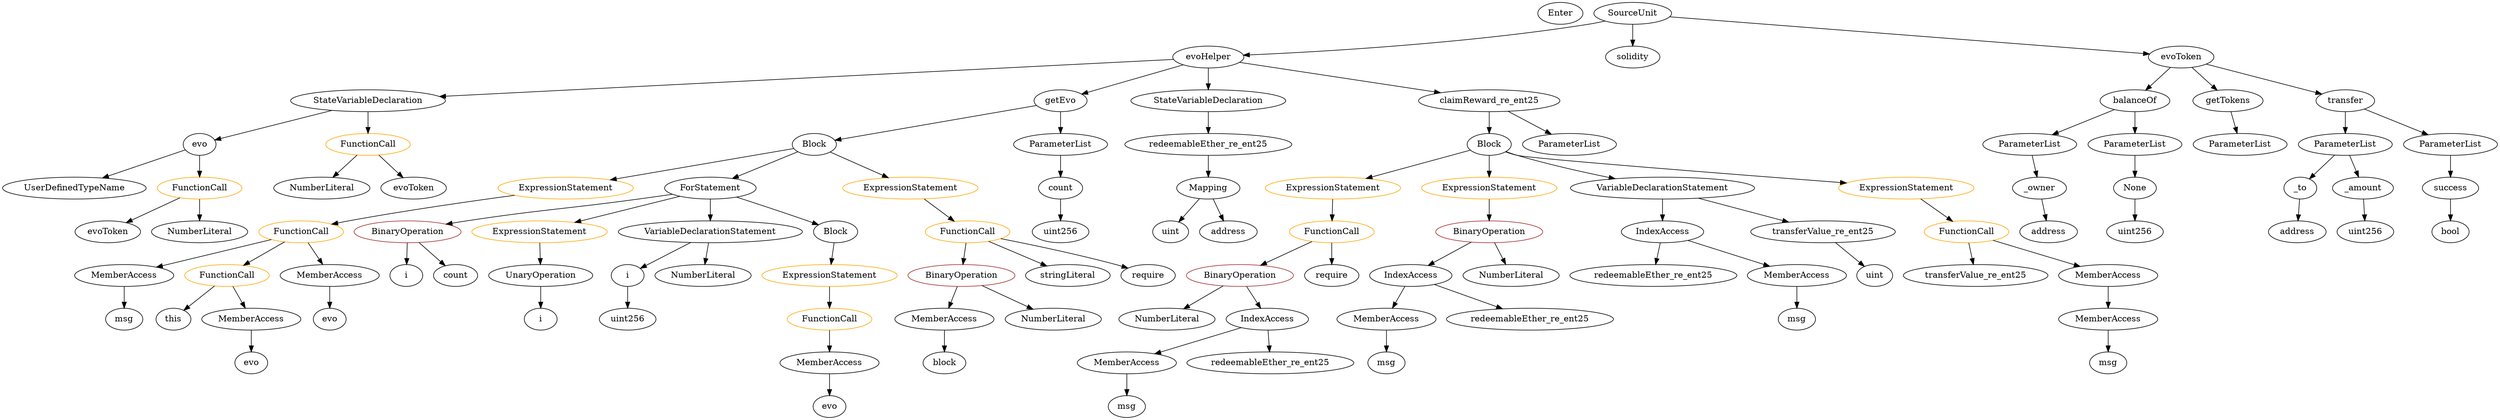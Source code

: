 strict digraph {
	graph [bb="0,0,3403.5,684"];
	node [label="\N"];
	Enter	[height=0.5,
		pos="2153,666",
		width=0.83628];
	IndexAccess_Unnamed_2	[color=black,
		height=0.5,
		label=IndexAccess,
		pos="1928,234",
		width=1.6402];
	MemberAccess_Unnamed_9	[color=black,
		height=0.5,
		label=MemberAccess,
		pos="1899,162",
		width=1.9174];
	IndexAccess_Unnamed_2 -> MemberAccess_Unnamed_9	[pos="e,1906.1,180.1 1920.8,215.7 1917.7,208.15 1913.9,199.12 1910.4,190.68"];
	Identifier_redeemableEther_re_ent25_2	[color=black,
		height=0.5,
		label=redeemableEther_re_ent25,
		pos="2095,162",
		width=3.0263];
	IndexAccess_Unnamed_2 -> Identifier_redeemableEther_re_ent25_2	[pos="e,2056.3,179.23 1961.8,218.83 1985.9,208.71 2018.8,194.94 2045.8,183.6"];
	VariableDeclaration_i	[color=black,
		height=0.5,
		label=i,
		pos="853.97,234",
		width=0.75];
	ElementaryTypeName_uint256_3	[color=black,
		height=0.5,
		label=uint256,
		pos="853.97,162",
		width=1.0442];
	VariableDeclaration_i -> ElementaryTypeName_uint256_3	[pos="e,853.97,180.1 853.97,215.7 853.97,208.41 853.97,199.73 853.97,191.54"];
	ElementaryTypeName_uint_1	[color=black,
		height=0.5,
		label=uint,
		pos="2569,234",
		width=0.75];
	ContractDefinition_evoHelper	[color=black,
		height=0.5,
		label=evoHelper,
		pos="1667,594",
		width=1.3491];
	StateVariableDeclaration_Unnamed	[color=black,
		height=0.5,
		label=StateVariableDeclaration,
		pos="501.97,522",
		width=2.8184];
	ContractDefinition_evoHelper -> StateVariableDeclaration_Unnamed	[pos="e,596.85,528.7 1619.1,590.13 1446.4,579.75 852.51,544.06 608.21,529.38"];
	FunctionDefinition_getEvo	[color=black,
		height=0.5,
		label=getEvo,
		pos="1450,522",
		width=1.0165];
	ContractDefinition_evoHelper -> FunctionDefinition_getEvo	[pos="e,1479.9,532.66 1631.1,581.44 1592.5,568.98 1531.2,549.19 1490.7,536.15"];
	StateVariableDeclaration_Unnamed_1	[color=black,
		height=0.5,
		label=StateVariableDeclaration,
		pos="1667,522",
		width=2.8184];
	ContractDefinition_evoHelper -> StateVariableDeclaration_Unnamed_1	[pos="e,1667,540.1 1667,575.7 1667,568.41 1667,559.73 1667,551.54"];
	FunctionDefinition_claimReward_re_ent25	[color=black,
		height=0.5,
		label=claimReward_re_ent25,
		pos="2040,522",
		width=2.6659];
	ContractDefinition_evoHelper -> FunctionDefinition_claimReward_re_ent25	[pos="e,1973.9,535.4 1709.8,584.97 1771.4,573.4 1886.2,551.86 1962.9,537.47"];
	SourceUnit_Unnamed	[color=black,
		height=0.5,
		label=SourceUnit,
		pos="2254,666",
		width=1.46];
	SourceUnit_Unnamed -> ContractDefinition_evoHelper	[pos="e,1715.1,597.17 2215.5,653.38 2207.8,651.35 2199.7,649.43 2192,648 2024.9,616.9 1824.4,603.04 1726.5,597.77"];
	PragmaDirective_solidity	[color=black,
		height=0.5,
		label=solidity,
		pos="2254,594",
		width=1.0442];
	SourceUnit_Unnamed -> PragmaDirective_solidity	[pos="e,2254,612.1 2254,647.7 2254,640.41 2254,631.73 2254,623.54"];
	ContractDefinition_evoToken	[color=black,
		height=0.5,
		label=evoToken,
		pos="2983,594",
		width=1.3353];
	SourceUnit_Unnamed -> ContractDefinition_evoToken	[pos="e,2936.8,599.43 2304.1,660.19 2435,647.62 2786.9,613.83 2925.6,600.51"];
	BinaryOperation_Unnamed_1	[color=brown,
		height=0.5,
		label=BinaryOperation,
		pos="559.97,306",
		width=1.9867];
	Identifier_i	[color=black,
		height=0.5,
		label=i,
		pos="540.97,234",
		width=0.75];
	BinaryOperation_Unnamed_1 -> Identifier_i	[pos="e,545.61,252.1 555.27,287.7 553.25,280.24 550.83,271.32 548.56,262.97"];
	Identifier_count	[color=black,
		height=0.5,
		label=count,
		pos="617.97,234",
		width=0.87786];
	BinaryOperation_Unnamed_1 -> Identifier_count	[pos="e,604.85,250.83 574.01,288.05 581.12,279.47 589.89,268.89 597.72,259.44"];
	Identifier_evo	[color=black,
		height=0.5,
		label=evo,
		pos="1133,18",
		width=0.75];
	IndexAccess_Unnamed_1	[color=black,
		height=0.5,
		label=IndexAccess,
		pos="2272,306",
		width=1.6402];
	Identifier_redeemableEther_re_ent25_1	[color=black,
		height=0.5,
		label=redeemableEther_re_ent25,
		pos="2259,234",
		width=3.0263];
	IndexAccess_Unnamed_1 -> Identifier_redeemableEther_re_ent25_1	[pos="e,2262.1,252.1 2268.8,287.7 2267.4,280.32 2265.8,271.52 2264.2,263.25"];
	MemberAccess_Unnamed_6	[color=black,
		height=0.5,
		label=MemberAccess,
		pos="2455,234",
		width=1.9174];
	IndexAccess_Unnamed_1 -> MemberAccess_Unnamed_6	[pos="e,2417.1,249.47 2307.7,291.34 2335.9,280.55 2375.5,265.4 2406.5,253.52"];
	ExpressionStatement_Unnamed_4	[color=orange,
		height=0.5,
		label=ExpressionStatement,
		pos="1834,378",
		width=2.458];
	FunctionCall_Unnamed_6	[color=orange,
		height=0.5,
		label=FunctionCall,
		pos="1815,306",
		width=1.6125];
	ExpressionStatement_Unnamed_4 -> FunctionCall_Unnamed_6	[pos="e,1819.6,324.1 1829.3,359.7 1827.2,352.24 1824.8,343.32 1822.6,334.97"];
	Parameter_None	[color=black,
		height=0.5,
		label=None,
		pos="2919,378",
		width=0.85014];
	ElementaryTypeName_uint256	[color=black,
		height=0.5,
		label=uint256,
		pos="2919,306",
		width=1.0442];
	Parameter_None -> ElementaryTypeName_uint256	[pos="e,2919,324.1 2919,359.7 2919,352.41 2919,343.73 2919,335.54"];
	BinaryOperation_Unnamed	[color=brown,
		height=0.5,
		label=BinaryOperation,
		pos="1311,234",
		width=1.9867];
	MemberAccess_Unnamed	[color=black,
		height=0.5,
		label=MemberAccess,
		pos="1293,162",
		width=1.9174];
	BinaryOperation_Unnamed -> MemberAccess_Unnamed	[pos="e,1297.4,180.1 1306.5,215.7 1304.6,208.32 1302.4,199.52 1300.2,191.25"];
	NumberLiteral_Unnamed_2	[color=black,
		height=0.5,
		label=NumberLiteral,
		pos="1444,162",
		width=1.765];
	BinaryOperation_Unnamed -> NumberLiteral_Unnamed_2	[pos="e,1414.7,178.42 1340.8,217.29 1359.7,207.36 1384.3,194.41 1404.7,183.66"];
	BinaryOperation_Unnamed_2	[color=brown,
		height=0.5,
		label=BinaryOperation,
		pos="1689,234",
		width=1.9867];
	NumberLiteral_Unnamed_4	[color=black,
		height=0.5,
		label=NumberLiteral,
		pos="1596,162",
		width=1.765];
	BinaryOperation_Unnamed_2 -> NumberLiteral_Unnamed_4	[pos="e,1617.5,179.23 1666.9,216.41 1654.9,207.37 1639.9,196.03 1626.7,186.13"];
	IndexAccess_Unnamed	[color=black,
		height=0.5,
		label=IndexAccess,
		pos="1737,162",
		width=1.6402];
	BinaryOperation_Unnamed_2 -> IndexAccess_Unnamed	[pos="e,1725.5,179.79 1700.6,216.05 1706.1,207.97 1712.9,198.12 1719.1,189.11"];
	Identifier_this	[color=black,
		height=0.5,
		label=this,
		pos="201.97,162",
		width=0.75];
	VariableDeclaration_redeemableEther_re_ent25	[color=black,
		height=0.5,
		label=redeemableEther_re_ent25,
		pos="1667,450",
		width=3.0263];
	Mapping_Unnamed	[color=black,
		height=0.5,
		label=Mapping,
		pos="1667,378",
		width=1.2105];
	VariableDeclaration_redeemableEther_re_ent25 -> Mapping_Unnamed	[pos="e,1667,396.1 1667,431.7 1667,424.41 1667,415.73 1667,407.54"];
	MemberAccess_Unnamed_5	[color=black,
		height=0.5,
		label=MemberAccess,
		pos="1545,90",
		width=1.9174];
	Identifier_msg_1	[color=black,
		height=0.5,
		label=msg,
		pos="1545,18",
		width=0.75];
	MemberAccess_Unnamed_5 -> Identifier_msg_1	[pos="e,1545,36.104 1545,71.697 1545,64.407 1545,55.726 1545,47.536"];
	Identifier_msg_2	[color=black,
		height=0.5,
		label=msg,
		pos="2455,162",
		width=0.75];
	ExpressionStatement_Unnamed_1	[color=orange,
		height=0.5,
		label=ExpressionStatement,
		pos="737.97,306",
		width=2.458];
	UnaryOperation_Unnamed	[color=black,
		height=0.5,
		label=UnaryOperation,
		pos="737.97,234",
		width=1.9452];
	ExpressionStatement_Unnamed_1 -> UnaryOperation_Unnamed	[pos="e,737.97,252.1 737.97,287.7 737.97,280.41 737.97,271.73 737.97,263.54"];
	Identifier_evoToken	[color=black,
		height=0.5,
		label=evoToken,
		pos="141.97,306",
		width=1.3353];
	ElementaryTypeName_uint	[color=black,
		height=0.5,
		label=uint,
		pos="1603,306",
		width=0.75];
	Mapping_Unnamed -> ElementaryTypeName_uint	[pos="e,1616.4,321.72 1652.1,360.76 1643.8,351.64 1633.2,340.11 1624.1,330.06"];
	ElementaryTypeName_address_2	[color=black,
		height=0.5,
		label=address,
		pos="1688,306",
		width=1.0996];
	Mapping_Unnamed -> ElementaryTypeName_address_2	[pos="e,1682.8,324.1 1672.2,359.7 1674.4,352.24 1677.1,343.32 1679.6,334.97"];
	VariableDeclaration_evo	[color=black,
		height=0.5,
		label=evo,
		pos="271.97,450",
		width=0.75];
	StateVariableDeclaration_Unnamed -> VariableDeclaration_evo	[pos="e,296.42,458.44 452.35,505.9 408.6,492.58 345.94,473.51 307.17,461.71"];
	FunctionCall_Unnamed_1	[color=orange,
		height=0.5,
		label=FunctionCall,
		pos="501.97,450",
		width=1.6125];
	StateVariableDeclaration_Unnamed -> FunctionCall_Unnamed_1	[pos="e,501.97,468.1 501.97,503.7 501.97,496.41 501.97,487.73 501.97,479.54"];
	Block_Unnamed	[color=black,
		height=0.5,
		label=Block,
		pos="1100,450",
		width=0.90558];
	FunctionDefinition_getEvo -> Block_Unnamed	[pos="e,1130.4,457.09 1416.4,514.29 1352.1,501.42 1211.5,473.31 1141.4,459.29"];
	ParameterList_Unnamed_5	[color=black,
		height=0.5,
		label=ParameterList,
		pos="1450,450",
		width=1.7095];
	FunctionDefinition_getEvo -> ParameterList_Unnamed_5	[pos="e,1450,468.1 1450,503.7 1450,496.41 1450,487.73 1450,479.54"];
	Identifier_block	[color=black,
		height=0.5,
		label=block,
		pos="1293,90",
		width=0.87786];
	MemberAccess_Unnamed -> Identifier_block	[pos="e,1293,108.1 1293,143.7 1293,136.41 1293,127.73 1293,119.54"];
	ParameterList_Unnamed_3	[color=black,
		height=0.5,
		label=ParameterList,
		pos="3201,450",
		width=1.7095];
	Parameter__to	[color=black,
		height=0.5,
		label=_to,
		pos="3130,378",
		width=0.75];
	ParameterList_Unnamed_3 -> Parameter__to	[pos="e,3144.7,393.57 3184.1,432.41 3174.8,423.19 3163,411.58 3152.8,401.54"];
	Parameter__amount	[color=black,
		height=0.5,
		label=_amount,
		pos="3221,378",
		width=1.1967];
	ParameterList_Unnamed_3 -> Parameter__amount	[pos="e,3216.1,396.1 3205.9,431.7 3208,424.24 3210.6,415.32 3213,406.97"];
	Identifier_evo_2	[color=black,
		height=0.5,
		label=evo,
		pos="315.97,90",
		width=0.75];
	ElementaryTypeName_uint256_1	[color=black,
		height=0.5,
		label=uint256,
		pos="3223,306",
		width=1.0442];
	ExpressionStatement_Unnamed_3	[color=orange,
		height=0.5,
		label=ExpressionStatement,
		pos="771.97,378",
		width=2.458];
	Block_Unnamed -> ExpressionStatement_Unnamed_3	[pos="e,831.32,391.67 1069.7,442.54 1018.4,431.58 912.94,409.09 842.34,394.02"];
	ForStatement_Unnamed	[color=black,
		height=0.5,
		label=ForStatement,
		pos="963.97,378",
		width=1.6818];
	Block_Unnamed -> ForStatement_Unnamed	[pos="e,993.2,394.04 1076.6,436.97 1056.5,426.62 1027,411.46 1003.3,399.25"];
	ExpressionStatement_Unnamed	[color=orange,
		height=0.5,
		label=ExpressionStatement,
		pos="1235,378",
		width=2.458];
	Block_Unnamed -> ExpressionStatement_Unnamed	[pos="e,1203.7,395.2 1123.2,436.97 1142.5,426.92 1170.6,412.36 1193.8,400.34"];
	FunctionDefinition_balanceOf	[color=black,
		height=0.5,
		label=balanceOf,
		pos="2919,522",
		width=1.3491];
	ParameterList_Unnamed_1	[color=black,
		height=0.5,
		label=ParameterList,
		pos="2778,450",
		width=1.7095];
	FunctionDefinition_balanceOf -> ParameterList_Unnamed_1	[pos="e,2808.1,465.94 2890.8,507 2870,496.69 2841.5,482.52 2818.3,471.02"];
	ParameterList_Unnamed_2	[color=black,
		height=0.5,
		label=ParameterList,
		pos="2919,450",
		width=1.7095];
	FunctionDefinition_balanceOf -> ParameterList_Unnamed_2	[pos="e,2919,468.1 2919,503.7 2919,496.41 2919,487.73 2919,479.54"];
	FunctionDefinition_getTokens	[color=black,
		height=0.5,
		label=getTokens,
		pos="3048,522",
		width=1.3769];
	ParameterList_Unnamed	[color=black,
		height=0.5,
		label=ParameterList,
		pos="3060,450",
		width=1.7095];
	FunctionDefinition_getTokens -> ParameterList_Unnamed	[pos="e,3057,468.1 3050.9,503.7 3052.2,496.32 3053.7,487.52 3055.1,479.25"];
	MemberAccess_Unnamed_6 -> Identifier_msg_2	[pos="e,2455,180.1 2455,215.7 2455,208.41 2455,199.73 2455,191.54"];
	IndexAccess_Unnamed -> MemberAccess_Unnamed_5	[pos="e,1584,105.24 1700.4,147.67 1670.5,136.76 1627.9,121.23 1594.8,109.18"];
	Identifier_redeemableEther_re_ent25	[color=black,
		height=0.5,
		label=redeemableEther_re_ent25,
		pos="1741,90",
		width=3.0263];
	IndexAccess_Unnamed -> Identifier_redeemableEther_re_ent25	[pos="e,1740,108.1 1738,143.7 1738.4,136.41 1738.9,127.73 1739.3,119.54"];
	ExpressionStatement_Unnamed_6	[color=orange,
		height=0.5,
		label=ExpressionStatement,
		pos="2040,378",
		width=2.458];
	BinaryOperation_Unnamed_3	[color=brown,
		height=0.5,
		label=BinaryOperation,
		pos="2040,306",
		width=1.9867];
	ExpressionStatement_Unnamed_6 -> BinaryOperation_Unnamed_3	[pos="e,2040,324.1 2040,359.7 2040,352.41 2040,343.73 2040,335.54"];
	FunctionCall_Unnamed_2	[color=orange,
		height=0.5,
		label=FunctionCall,
		pos="1322,306",
		width=1.6125];
	FunctionCall_Unnamed_2 -> BinaryOperation_Unnamed	[pos="e,1313.7,252.1 1319.3,287.7 1318.1,280.32 1316.7,271.52 1315.4,263.25"];
	stringLiteral_Unnamed	[color=black,
		height=0.5,
		label=stringLiteral,
		pos="1455,234",
		width=1.5016];
	FunctionCall_Unnamed_2 -> stringLiteral_Unnamed	[pos="e,1426.9,249.75 1350.5,289.98 1369.9,279.76 1395.8,266.13 1417,254.99"];
	Identifier_require	[color=black,
		height=0.5,
		label=require,
		pos="1563,234",
		width=1.0026];
	FunctionCall_Unnamed_2 -> Identifier_require	[pos="e,1535.5,245.86 1366.7,294.22 1406.7,284.28 1466.7,268.59 1518,252 1520.2,251.28 1522.5,250.51 1524.8,249.71"];
	Block_Unnamed_2	[color=black,
		height=0.5,
		label=Block,
		pos="2040,450",
		width=0.90558];
	Block_Unnamed_2 -> ExpressionStatement_Unnamed_4	[pos="e,1878,393.97 2012.6,439.7 1981.1,429.01 1928.6,411.17 1888.7,397.59"];
	Block_Unnamed_2 -> ExpressionStatement_Unnamed_6	[pos="e,2040,396.1 2040,431.7 2040,424.41 2040,415.73 2040,407.54"];
	VariableDeclarationStatement_Unnamed_1	[color=black,
		height=0.5,
		label=VariableDeclarationStatement,
		pos="2272,378",
		width=3.3174];
	Block_Unnamed_2 -> VariableDeclarationStatement_Unnamed_1	[pos="e,2211.2,393.84 2064.9,438.08 2070.2,435.94 2075.7,433.81 2081,432 2119.9,418.59 2164.1,406.14 2200.2,396.68"];
	ExpressionStatement_Unnamed_5	[color=orange,
		height=0.5,
		label=ExpressionStatement,
		pos="2611,378",
		width=2.458];
	Block_Unnamed_2 -> ExpressionStatement_Unnamed_5	[pos="e,2530.3,385.75 2064.3,437.55 2069.7,435.4 2075.4,433.39 2081,432 2122.3,421.61 2378.7,398.72 2519.2,386.71"];
	VariableDeclarationStatement_Unnamed	[color=black,
		height=0.5,
		label=VariableDeclarationStatement,
		pos="963.97,306",
		width=3.3174];
	VariableDeclarationStatement_Unnamed -> VariableDeclaration_i	[pos="e,873.11,247.18 937.34,288.05 920.76,277.5 899.44,263.93 882.51,253.16"];
	NumberLiteral_Unnamed_3	[color=black,
		height=0.5,
		label=NumberLiteral,
		pos="962.97,234",
		width=1.765];
	VariableDeclarationStatement_Unnamed -> NumberLiteral_Unnamed_3	[pos="e,963.21,252.1 963.72,287.7 963.62,280.41 963.49,271.73 963.38,263.54"];
	MemberAccess_Unnamed_4	[color=black,
		height=0.5,
		label=MemberAccess,
		pos="315.97,162",
		width=1.9174];
	MemberAccess_Unnamed_4 -> Identifier_evo_2	[pos="e,315.97,108.1 315.97,143.7 315.97,136.41 315.97,127.73 315.97,119.54"];
	Identifier_msg_4	[color=black,
		height=0.5,
		label=msg,
		pos="1899,90",
		width=0.75];
	MemberAccess_Unnamed_9 -> Identifier_msg_4	[pos="e,1899,108.1 1899,143.7 1899,136.41 1899,127.73 1899,119.54"];
	ExpressionStatement_Unnamed_2	[color=orange,
		height=0.5,
		label=ExpressionStatement,
		pos="1133,234",
		width=2.458];
	FunctionCall_Unnamed_3	[color=orange,
		height=0.5,
		label=FunctionCall,
		pos="1133,162",
		width=1.6125];
	ExpressionStatement_Unnamed_2 -> FunctionCall_Unnamed_3	[pos="e,1133,180.1 1133,215.7 1133,208.41 1133,199.73 1133,191.54"];
	ElementaryTypeName_address_1	[color=black,
		height=0.5,
		label=address,
		pos="3128,306",
		width=1.0996];
	Parameter__to -> ElementaryTypeName_address_1	[pos="e,3128.5,324.1 3129.5,359.7 3129.3,352.41 3129,343.73 3128.8,335.54"];
	NumberLiteral_Unnamed_5	[color=black,
		height=0.5,
		label=NumberLiteral,
		pos="2069,234",
		width=1.765];
	Identifier_evo_1	[color=black,
		height=0.5,
		label=evo,
		pos="429.97,162",
		width=0.75];
	MemberAccess_Unnamed_3	[color=black,
		height=0.5,
		label=MemberAccess,
		pos="134.97,234",
		width=1.9174];
	Identifier_msg	[color=black,
		height=0.5,
		label=msg,
		pos="129.97,162",
		width=0.75];
	MemberAccess_Unnamed_3 -> Identifier_msg	[pos="e,131.19,180.1 133.73,215.7 133.21,208.41 132.59,199.73 132.01,191.54"];
	Identifier_i_1	[color=black,
		height=0.5,
		label=i,
		pos="737.97,162",
		width=0.75];
	UnaryOperation_Unnamed -> Identifier_i_1	[pos="e,737.97,180.1 737.97,215.7 737.97,208.41 737.97,199.73 737.97,191.54"];
	ParameterList_Unnamed_6	[color=black,
		height=0.5,
		label=ParameterList,
		pos="2152,450",
		width=1.7095];
	NumberLiteral_Unnamed	[color=black,
		height=0.5,
		label=NumberLiteral,
		pos="271.97,306",
		width=1.765];
	NumberLiteral_Unnamed_1	[color=black,
		height=0.5,
		label=NumberLiteral,
		pos="436.97,378",
		width=1.765];
	MemberAccess_Unnamed_1	[color=black,
		height=0.5,
		label=MemberAccess,
		pos="1133,90",
		width=1.9174];
	FunctionCall_Unnamed_3 -> MemberAccess_Unnamed_1	[pos="e,1133,108.1 1133,143.7 1133,136.41 1133,127.73 1133,119.54"];
	UserDefinedTypeName_Unnamed	[color=black,
		height=0.5,
		label=UserDefinedTypeName,
		pos="97.969,378",
		width=2.7214];
	ElementaryTypeName_bool	[color=black,
		height=0.5,
		label=bool,
		pos="3342,306",
		width=0.76697];
	FunctionCall_Unnamed_4	[color=orange,
		height=0.5,
		label=FunctionCall,
		pos="411.97,306",
		width=1.6125];
	ExpressionStatement_Unnamed_3 -> FunctionCall_Unnamed_4	[pos="e,455.11,318.42 704.21,366.12 644.65,356.23 555.76,340.67 478.97,324 474.74,323.08 470.37,322.08 465.98,321.05"];
	StateVariableDeclaration_Unnamed_1 -> VariableDeclaration_redeemableEther_re_ent25	[pos="e,1667,468.1 1667,503.7 1667,496.41 1667,487.73 1667,479.54"];
	ForStatement_Unnamed -> BinaryOperation_Unnamed_1	[pos="e,612.62,318.45 913.22,367.72 898.92,365.16 883.34,362.42 868.97,360 767.81,342.96 741.87,342.54 640.97,324 635.37,322.97 629.57,\
321.85 623.75,320.7"];
	ForStatement_Unnamed -> ExpressionStatement_Unnamed_1	[pos="e,785.24,321.64 923.04,364.32 887.58,353.34 835.86,337.32 796.11,325.01"];
	ForStatement_Unnamed -> VariableDeclarationStatement_Unnamed	[pos="e,963.97,324.1 963.97,359.7 963.97,352.41 963.97,343.73 963.97,335.54"];
	Block_Unnamed_1	[color=black,
		height=0.5,
		label=Block,
		pos="1134,306",
		width=0.90558];
	ForStatement_Unnamed -> Block_Unnamed_1	[pos="e,1108.2,317.61 998.37,362.83 1027.2,350.97 1068.2,334.08 1097.6,321.99"];
	FunctionCall_Unnamed	[color=orange,
		height=0.5,
		label=FunctionCall,
		pos="271.97,378",
		width=1.6125];
	FunctionCall_Unnamed -> Identifier_evoToken	[pos="e,168.35,321.21 243.76,361.81 224.6,351.49 199.07,337.75 178.37,326.6"];
	FunctionCall_Unnamed -> NumberLiteral_Unnamed	[pos="e,271.97,324.1 271.97,359.7 271.97,352.41 271.97,343.73 271.97,335.54"];
	ContractDefinition_evoToken -> FunctionDefinition_balanceOf	[pos="e,2933.7,539.15 2968.1,576.76 2960.2,568.11 2950.3,557.27 2941.5,547.6"];
	ContractDefinition_evoToken -> FunctionDefinition_getTokens	[pos="e,3033,539.15 2998,576.76 3006.2,568.02 3016.3,557.05 3025.4,547.31"];
	FunctionDefinition_transfer	[color=black,
		height=0.5,
		label=transfer,
		pos="3201,522",
		width=1.0719];
	ContractDefinition_evoToken -> FunctionDefinition_transfer	[pos="e,3169.7,533.04 3018.5,581.6 3056.9,569.27 3118,549.65 3158.8,536.55"];
	FunctionCall_Unnamed_7	[color=orange,
		height=0.5,
		label=FunctionCall,
		pos="2697,306",
		width=1.6125];
	Identifier_transferValue_re_ent25	[color=black,
		height=0.5,
		label=transferValue_re_ent25,
		pos="2710,234",
		width=2.6798];
	FunctionCall_Unnamed_7 -> Identifier_transferValue_re_ent25	[pos="e,2706.8,252.1 2700.2,287.7 2701.6,280.32 2703.2,271.52 2704.7,263.25"];
	MemberAccess_Unnamed_7	[color=black,
		height=0.5,
		label=MemberAccess,
		pos="2894,234",
		width=1.9174];
	FunctionCall_Unnamed_7 -> MemberAccess_Unnamed_7	[pos="e,2854.4,249.07 2734,291.83 2765,280.83 2809.5,265.02 2843.7,252.87"];
	Parameter_success	[color=black,
		height=0.5,
		label=success,
		pos="3342,378",
		width=1.1135];
	Parameter_success -> ElementaryTypeName_bool	[pos="e,3342,324.1 3342,359.7 3342,352.41 3342,343.73 3342,335.54"];
	VariableDeclaration_evo -> UserDefinedTypeName_Unnamed	[pos="e,137.36,394.85 249.22,439.85 223.62,429.55 181.25,412.5 147.85,399.07"];
	VariableDeclaration_evo -> FunctionCall_Unnamed	[pos="e,271.97,396.1 271.97,431.7 271.97,424.41 271.97,415.73 271.97,407.54"];
	Block_Unnamed_1 -> ExpressionStatement_Unnamed_2	[pos="e,1133.2,252.1 1133.7,287.7 1133.6,280.41 1133.5,271.73 1133.4,263.54"];
	Identifier_msg_3	[color=black,
		height=0.5,
		label=msg,
		pos="2894,90",
		width=0.75];
	VariableDeclaration_transferValue_re_ent25	[color=black,
		height=0.5,
		label=transferValue_re_ent25,
		pos="2498,306",
		width=2.6798];
	VariableDeclaration_transferValue_re_ent25 -> ElementaryTypeName_uint_1	[pos="e,2554.3,249.42 2515.2,288.05 2524.5,278.82 2536.2,267.29 2546.3,257.33"];
	ElementaryTypeName_address	[color=black,
		height=0.5,
		label=address,
		pos="2813,306",
		width=1.0996];
	FunctionDefinition_transfer -> ParameterList_Unnamed_3	[pos="e,3201,468.1 3201,503.7 3201,496.41 3201,487.73 3201,479.54"];
	ParameterList_Unnamed_4	[color=black,
		height=0.5,
		label=ParameterList,
		pos="3342,450",
		width=1.7095];
	FunctionDefinition_transfer -> ParameterList_Unnamed_4	[pos="e,3311.6,466.07 3226.8,508.16 3247.7,497.81 3277.4,483.07 3301.4,471.15"];
	BinaryOperation_Unnamed_3 -> IndexAccess_Unnamed_2	[pos="e,1953,250.67 2014,288.76 1998.7,279.18 1979,266.92 1962.4,256.53"];
	BinaryOperation_Unnamed_3 -> NumberLiteral_Unnamed_5	[pos="e,2061.9,252.1 2047.1,287.7 2050.3,280.15 2054,271.12 2057.5,262.68"];
	FunctionCall_Unnamed_4 -> MemberAccess_Unnamed_3	[pos="e,183.35,247.19 368,293.84 360.33,291.89 352.42,289.88 344.97,288 294.22,275.16 236.55,260.61 194.5,250"];
	FunctionCall_Unnamed_5	[color=orange,
		height=0.5,
		label=FunctionCall,
		pos="281.97,234",
		width=1.6125];
	FunctionCall_Unnamed_4 -> FunctionCall_Unnamed_5	[pos="e,310.12,250.16 383.76,289.81 365.11,279.77 340.43,266.48 320.04,255.5"];
	MemberAccess_Unnamed_2	[color=black,
		height=0.5,
		label=MemberAccess,
		pos="426.97,234",
		width=1.9174];
	FunctionCall_Unnamed_4 -> MemberAccess_Unnamed_2	[pos="e,423.3,252.1 415.68,287.7 417.26,280.32 419.14,271.52 420.92,263.25"];
	ElementaryTypeName_uint256_2	[color=black,
		height=0.5,
		label=uint256,
		pos="1450,306",
		width=1.0442];
	FunctionCall_Unnamed_5 -> Identifier_this	[pos="e,217.99,177.02 263.41,216.76 252.45,207.17 238.44,194.91 226.57,184.52"];
	FunctionCall_Unnamed_5 -> MemberAccess_Unnamed_4	[pos="e,307.66,180.1 290.37,215.7 294.08,208.07 298.52,198.92 302.66,190.4"];
	MemberAccess_Unnamed_2 -> Identifier_evo_1	[pos="e,429.24,180.1 427.71,215.7 428.02,208.41 428.4,199.73 428.75,191.54"];
	Parameter__amount -> ElementaryTypeName_uint256_1	[pos="e,3222.5,324.1 3221.5,359.7 3221.7,352.41 3221.9,343.73 3222.2,335.54"];
	FunctionCall_Unnamed_1 -> NumberLiteral_Unnamed_1	[pos="e,452.26,395.47 486.57,432.41 478.63,423.87 468.8,413.28 459.99,403.79"];
	Identifier_evoToken_1	[color=black,
		height=0.5,
		label=evoToken,
		pos="566.97,378",
		width=1.3353];
	FunctionCall_Unnamed_1 -> Identifier_evoToken_1	[pos="e,551.68,395.47 517.37,432.41 525.31,423.87 535.14,413.28 543.95,403.79"];
	ExpressionStatement_Unnamed -> FunctionCall_Unnamed_2	[pos="e,1301.7,323.31 1256,360.05 1267.1,351.16 1280.8,340.11 1292.9,330.41"];
	MemberAccess_Unnamed_8	[color=black,
		height=0.5,
		label=MemberAccess,
		pos="2894,162",
		width=1.9174];
	MemberAccess_Unnamed_8 -> Identifier_msg_3	[pos="e,2894,108.1 2894,143.7 2894,136.41 2894,127.73 2894,119.54"];
	Parameter__owner	[color=black,
		height=0.5,
		label=_owner,
		pos="2790,378",
		width=1.0719];
	Parameter__owner -> ElementaryTypeName_address	[pos="e,2807.3,324.28 2795.5,360.05 2798,352.52 2801,343.44 2803.8,334.94"];
	Parameter_count	[color=black,
		height=0.5,
		label=count,
		pos="1450,378",
		width=0.87786];
	ParameterList_Unnamed_5 -> Parameter_count	[pos="e,1450,396.1 1450,431.7 1450,424.41 1450,415.73 1450,407.54"];
	FunctionDefinition_claimReward_re_ent25 -> Block_Unnamed_2	[pos="e,2040,468.1 2040,503.7 2040,496.41 2040,487.73 2040,479.54"];
	FunctionDefinition_claimReward_re_ent25 -> ParameterList_Unnamed_6	[pos="e,2126.9,466.67 2066.8,504.23 2081.9,494.79 2101,482.88 2117.2,472.73"];
	VariableDeclarationStatement_Unnamed_1 -> IndexAccess_Unnamed_1	[pos="e,2272,324.1 2272,359.7 2272,352.41 2272,343.73 2272,335.54"];
	VariableDeclarationStatement_Unnamed_1 -> VariableDeclaration_transferValue_re_ent25	[pos="e,2449.7,321.94 2322.7,361.29 2357.1,350.62 2402.8,336.48 2438.9,325.3"];
	Identifier_require_1	[color=black,
		height=0.5,
		label=require,
		pos="1815,234",
		width=1.0026];
	ParameterList_Unnamed_1 -> Parameter__owner	[pos="e,2787,396.1 2780.9,431.7 2782.2,424.32 2783.7,415.52 2785.1,407.25"];
	ParameterList_Unnamed_2 -> Parameter_None	[pos="e,2919,396.1 2919,431.7 2919,424.41 2919,415.73 2919,407.54"];
	MemberAccess_Unnamed_7 -> MemberAccess_Unnamed_8	[pos="e,2894,180.1 2894,215.7 2894,208.41 2894,199.73 2894,191.54"];
	MemberAccess_Unnamed_1 -> Identifier_evo	[pos="e,1133,36.104 1133,71.697 1133,64.407 1133,55.726 1133,47.536"];
	FunctionCall_Unnamed_6 -> BinaryOperation_Unnamed_2	[pos="e,1717.6,250.89 1787.6,289.81 1770.1,280.06 1747,267.26 1727.6,256.48"];
	FunctionCall_Unnamed_6 -> Identifier_require_1	[pos="e,1815,252.1 1815,287.7 1815,280.41 1815,271.73 1815,263.54"];
	Parameter_count -> ElementaryTypeName_uint256_2	[pos="e,1450,324.1 1450,359.7 1450,352.41 1450,343.73 1450,335.54"];
	ExpressionStatement_Unnamed_5 -> FunctionCall_Unnamed_7	[pos="e,2676.9,323.31 2631.8,360.05 2642.7,351.16 2656.3,340.11 2668.2,330.41"];
	ParameterList_Unnamed_4 -> Parameter_success	[pos="e,3342,396.1 3342,431.7 3342,424.41 3342,415.73 3342,407.54"];
}
